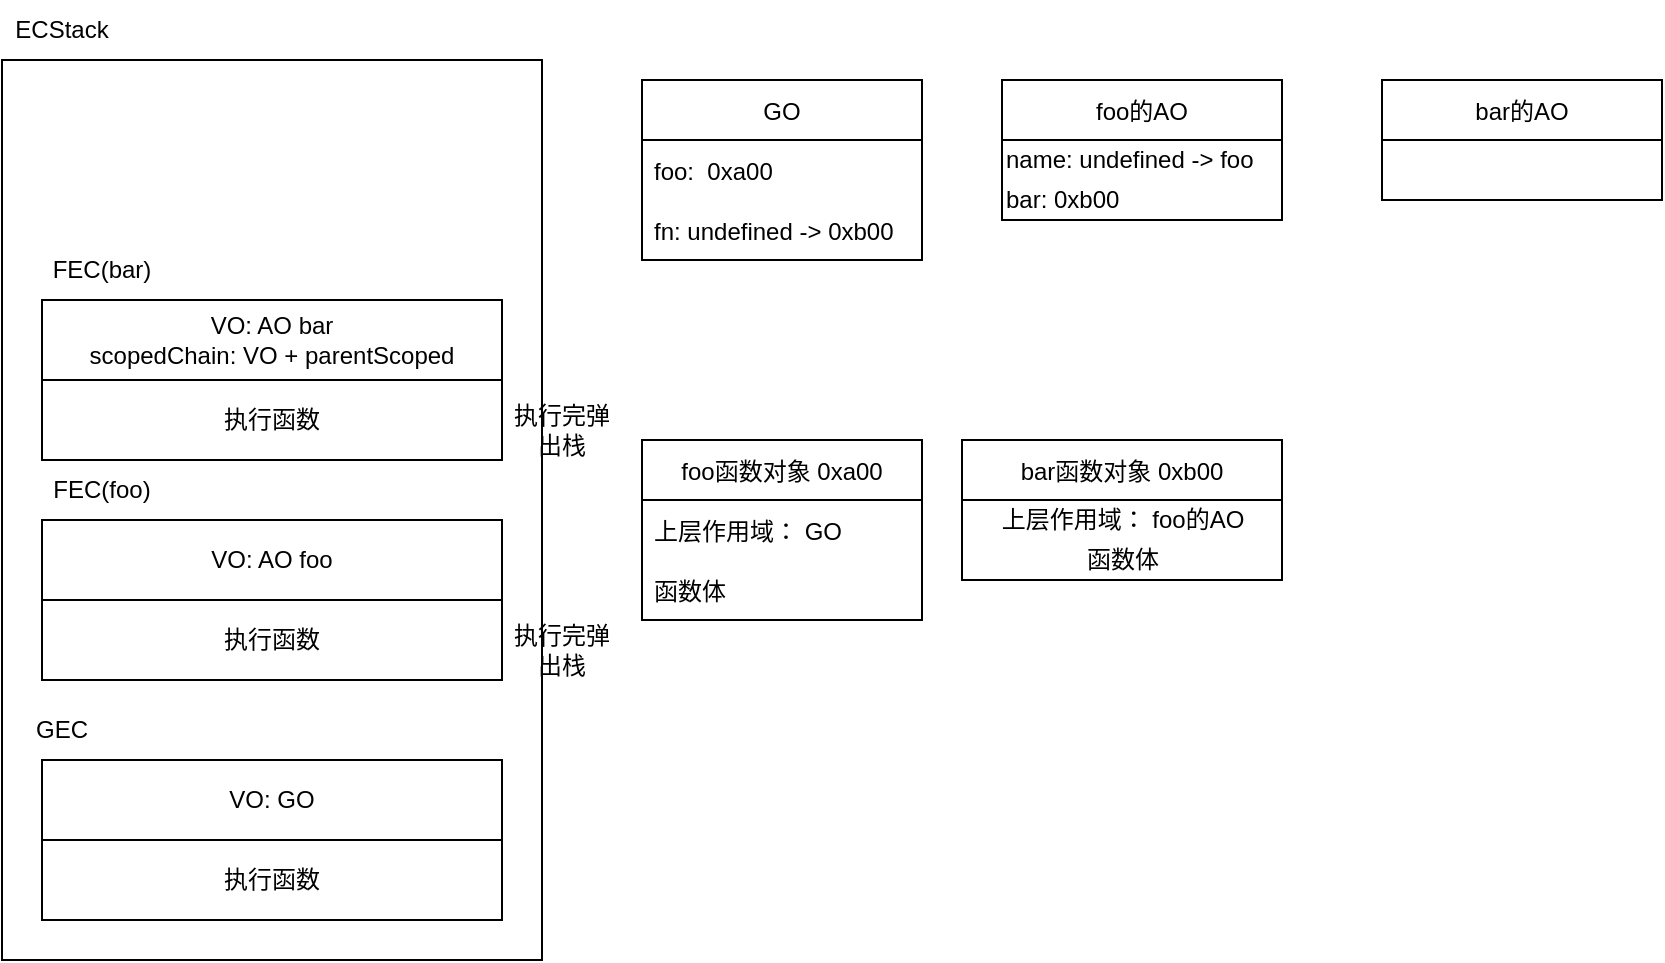 <mxfile>
    <diagram id="ySYPywV9DCDMVeWVjak0" name="第 1 页">
        <mxGraphModel dx="1054" dy="609" grid="1" gridSize="10" guides="1" tooltips="1" connect="1" arrows="1" fold="1" page="0" pageScale="1" pageWidth="827" pageHeight="1169" background="none" math="0" shadow="0">
            <root>
                <mxCell id="0"/>
                <mxCell id="1" parent="0"/>
                <mxCell id="8" value="foo函数对象 0xa00" style="swimlane;fontStyle=0;childLayout=stackLayout;horizontal=1;startSize=30;horizontalStack=0;resizeParent=1;resizeParentMax=0;resizeLast=0;collapsible=1;marginBottom=0;" parent="1" vertex="1">
                    <mxGeometry x="440" y="350" width="140" height="90" as="geometry"/>
                </mxCell>
                <mxCell id="9" value="上层作用域： GO" style="text;strokeColor=none;fillColor=none;align=left;verticalAlign=middle;spacingLeft=4;spacingRight=4;overflow=hidden;points=[[0,0.5],[1,0.5]];portConstraint=eastwest;rotatable=0;" parent="8" vertex="1">
                    <mxGeometry y="30" width="140" height="30" as="geometry"/>
                </mxCell>
                <mxCell id="33" value="函数体" style="text;strokeColor=none;fillColor=none;align=left;verticalAlign=middle;spacingLeft=4;spacingRight=4;overflow=hidden;points=[[0,0.5],[1,0.5]];portConstraint=eastwest;rotatable=0;" parent="8" vertex="1">
                    <mxGeometry y="60" width="140" height="30" as="geometry"/>
                </mxCell>
                <mxCell id="2" value="" style="rounded=0;whiteSpace=wrap;html=1;" parent="1" vertex="1">
                    <mxGeometry x="120" y="160" width="270" height="450" as="geometry"/>
                </mxCell>
                <mxCell id="3" value="ECStack" style="text;html=1;strokeColor=none;fillColor=none;align=center;verticalAlign=middle;whiteSpace=wrap;rounded=0;" parent="1" vertex="1">
                    <mxGeometry x="120" y="130" width="60" height="30" as="geometry"/>
                </mxCell>
                <mxCell id="4" value="GO" style="swimlane;fontStyle=0;childLayout=stackLayout;horizontal=1;startSize=30;horizontalStack=0;resizeParent=1;resizeParentMax=0;resizeLast=0;collapsible=1;marginBottom=0;" parent="1" vertex="1">
                    <mxGeometry x="440" y="170" width="140" height="90" as="geometry"/>
                </mxCell>
                <mxCell id="5" value="foo:  0xa00" style="text;strokeColor=none;fillColor=none;align=left;verticalAlign=middle;spacingLeft=4;spacingRight=4;overflow=hidden;points=[[0,0.5],[1,0.5]];portConstraint=eastwest;rotatable=0;" parent="4" vertex="1">
                    <mxGeometry y="30" width="140" height="30" as="geometry"/>
                </mxCell>
                <mxCell id="6" value="fn: undefined -&gt; 0xb00" style="text;strokeColor=none;fillColor=none;align=left;verticalAlign=middle;spacingLeft=4;spacingRight=4;overflow=hidden;points=[[0,0.5],[1,0.5]];portConstraint=eastwest;rotatable=0;" parent="4" vertex="1">
                    <mxGeometry y="60" width="140" height="30" as="geometry"/>
                </mxCell>
                <mxCell id="12" value="bar函数对象 0xb00" style="swimlane;fontStyle=0;childLayout=stackLayout;horizontal=1;startSize=30;horizontalStack=0;resizeParent=1;resizeParentMax=0;resizeLast=0;collapsible=1;marginBottom=0;" parent="1" vertex="1">
                    <mxGeometry x="600" y="350" width="160" height="70" as="geometry"/>
                </mxCell>
                <mxCell id="39" value="上层作用域： foo的AO" style="text;html=1;align=center;verticalAlign=middle;resizable=0;points=[];autosize=1;strokeColor=none;fillColor=none;" parent="12" vertex="1">
                    <mxGeometry y="30" width="160" height="20" as="geometry"/>
                </mxCell>
                <mxCell id="40" value="函数体" style="text;html=1;align=center;verticalAlign=middle;resizable=0;points=[];autosize=1;strokeColor=none;fillColor=none;" parent="12" vertex="1">
                    <mxGeometry y="50" width="160" height="20" as="geometry"/>
                </mxCell>
                <mxCell id="34" value="" style="rounded=0;whiteSpace=wrap;html=1;" parent="1" vertex="1">
                    <mxGeometry x="140" y="510" width="230" height="80" as="geometry"/>
                </mxCell>
                <mxCell id="35" value="GEC" style="text;html=1;strokeColor=none;fillColor=none;align=center;verticalAlign=middle;whiteSpace=wrap;rounded=0;" parent="1" vertex="1">
                    <mxGeometry x="120" y="480" width="60" height="30" as="geometry"/>
                </mxCell>
                <mxCell id="36" value="VO: GO" style="rounded=0;whiteSpace=wrap;html=1;" parent="1" vertex="1">
                    <mxGeometry x="140" y="510" width="230" height="40" as="geometry"/>
                </mxCell>
                <mxCell id="38" value="" style="edgeStyle=none;html=1;" parent="1" source="37" target="36" edge="1">
                    <mxGeometry relative="1" as="geometry"/>
                </mxCell>
                <mxCell id="41" value="" style="edgeStyle=none;html=1;" parent="1" source="37" target="36" edge="1">
                    <mxGeometry relative="1" as="geometry"/>
                </mxCell>
                <mxCell id="37" value="执行函数&lt;br&gt;" style="text;html=1;strokeColor=none;fillColor=none;align=center;verticalAlign=middle;whiteSpace=wrap;rounded=0;" parent="1" vertex="1">
                    <mxGeometry x="225" y="550" width="60" height="40" as="geometry"/>
                </mxCell>
                <mxCell id="42" value="" style="rounded=0;whiteSpace=wrap;html=1;" parent="1" vertex="1">
                    <mxGeometry x="140" y="390" width="230" height="80" as="geometry"/>
                </mxCell>
                <mxCell id="43" value="FEC(foo)" style="text;html=1;strokeColor=none;fillColor=none;align=center;verticalAlign=middle;whiteSpace=wrap;rounded=0;" parent="1" vertex="1">
                    <mxGeometry x="140" y="360" width="60" height="30" as="geometry"/>
                </mxCell>
                <mxCell id="44" value="VO: AO foo" style="rounded=0;whiteSpace=wrap;html=1;" parent="1" vertex="1">
                    <mxGeometry x="140" y="390" width="230" height="40" as="geometry"/>
                </mxCell>
                <mxCell id="45" value="foo的AO" style="swimlane;fontStyle=0;childLayout=stackLayout;horizontal=1;startSize=30;horizontalStack=0;resizeParent=1;resizeParentMax=0;resizeLast=0;collapsible=1;marginBottom=0;" parent="1" vertex="1">
                    <mxGeometry x="620" y="170" width="140" height="70" as="geometry"/>
                </mxCell>
                <mxCell id="61" value="name: undefined -&amp;gt; foo" style="text;html=1;align=left;verticalAlign=middle;resizable=0;points=[];autosize=1;strokeColor=none;fillColor=none;" parent="45" vertex="1">
                    <mxGeometry y="30" width="140" height="20" as="geometry"/>
                </mxCell>
                <mxCell id="63" value="bar: 0xb00" style="text;html=1;align=left;verticalAlign=middle;resizable=0;points=[];autosize=1;strokeColor=none;fillColor=none;" parent="45" vertex="1">
                    <mxGeometry y="50" width="140" height="20" as="geometry"/>
                </mxCell>
                <mxCell id="48" value="执行函数" style="text;html=1;strokeColor=none;fillColor=none;align=center;verticalAlign=middle;whiteSpace=wrap;rounded=0;" parent="1" vertex="1">
                    <mxGeometry x="225" y="430" width="60" height="40" as="geometry"/>
                </mxCell>
                <mxCell id="49" value="" style="rounded=0;whiteSpace=wrap;html=1;" parent="1" vertex="1">
                    <mxGeometry x="140" y="280" width="230" height="80" as="geometry"/>
                </mxCell>
                <mxCell id="50" value="FEC(bar)" style="text;html=1;strokeColor=none;fillColor=none;align=center;verticalAlign=middle;whiteSpace=wrap;rounded=0;" parent="1" vertex="1">
                    <mxGeometry x="140" y="250" width="60" height="30" as="geometry"/>
                </mxCell>
                <mxCell id="51" value="VO: AO bar&lt;br&gt;scopedChain: VO + parentScoped" style="rounded=0;whiteSpace=wrap;html=1;" parent="1" vertex="1">
                    <mxGeometry x="140" y="280" width="230" height="40" as="geometry"/>
                </mxCell>
                <mxCell id="52" value="执行函数" style="text;html=1;strokeColor=none;fillColor=none;align=center;verticalAlign=middle;whiteSpace=wrap;rounded=0;" parent="1" vertex="1">
                    <mxGeometry x="225" y="320" width="60" height="40" as="geometry"/>
                </mxCell>
                <mxCell id="53" value="bar的AO" style="swimlane;fontStyle=0;childLayout=stackLayout;horizontal=1;startSize=30;horizontalStack=0;resizeParent=1;resizeParentMax=0;resizeLast=0;collapsible=1;marginBottom=0;" parent="1" vertex="1">
                    <mxGeometry x="810" y="170" width="140" height="60" as="geometry"/>
                </mxCell>
                <mxCell id="56" value="执行完弹出栈" style="text;html=1;strokeColor=none;fillColor=none;align=center;verticalAlign=middle;whiteSpace=wrap;rounded=0;" parent="1" vertex="1">
                    <mxGeometry x="370" y="330" width="60" height="30" as="geometry"/>
                </mxCell>
                <mxCell id="58" value="执行完弹出栈" style="text;html=1;strokeColor=none;fillColor=none;align=center;verticalAlign=middle;whiteSpace=wrap;rounded=0;" parent="1" vertex="1">
                    <mxGeometry x="370" y="440" width="60" height="30" as="geometry"/>
                </mxCell>
            </root>
        </mxGraphModel>
    </diagram>
</mxfile>